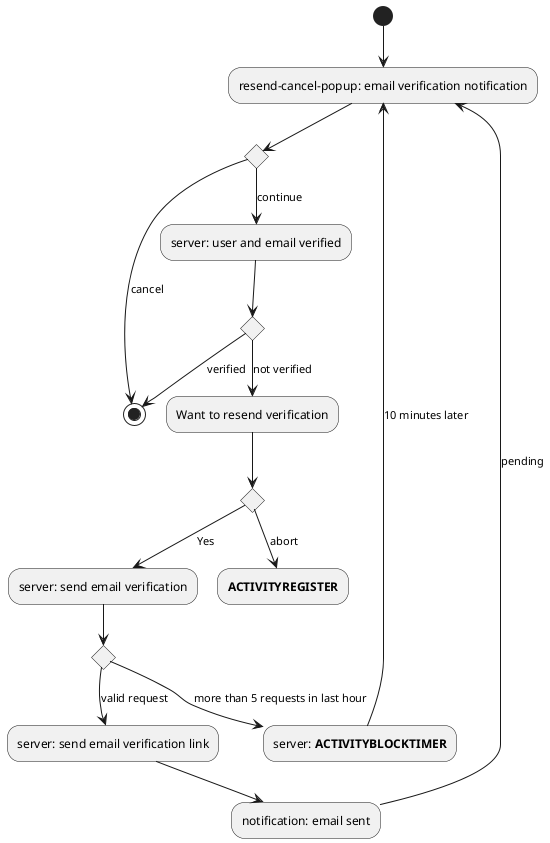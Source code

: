     @startuml
(*)  --> "resend-cancel-popup: email verification notification"
if "" then
    --> [cancel] (*)
else
    --> [continue] "server: user and email verified"
    if "" then
        --> [not verified] "Want to resend verification"
        if "" then
            --> [Yes] "server: send email verification"
            if "" then
                --> [valid request] "server: send email verification link"
                --> "notification: email sent"
                --> [pending] "resend-cancel-popup: email verification notification"
            else
                --> [more than 5 requests in last hour] "server: **ACTIVITYBLOCKTIMER**"
                --> [10 minutes later] "resend-cancel-popup: email verification notification"
            Endif
        else
            --> [abort] "**ACTIVITYREGISTER**"
        Endif
    else
        --> [verified] (*)
    Endif
Endif
@enduml